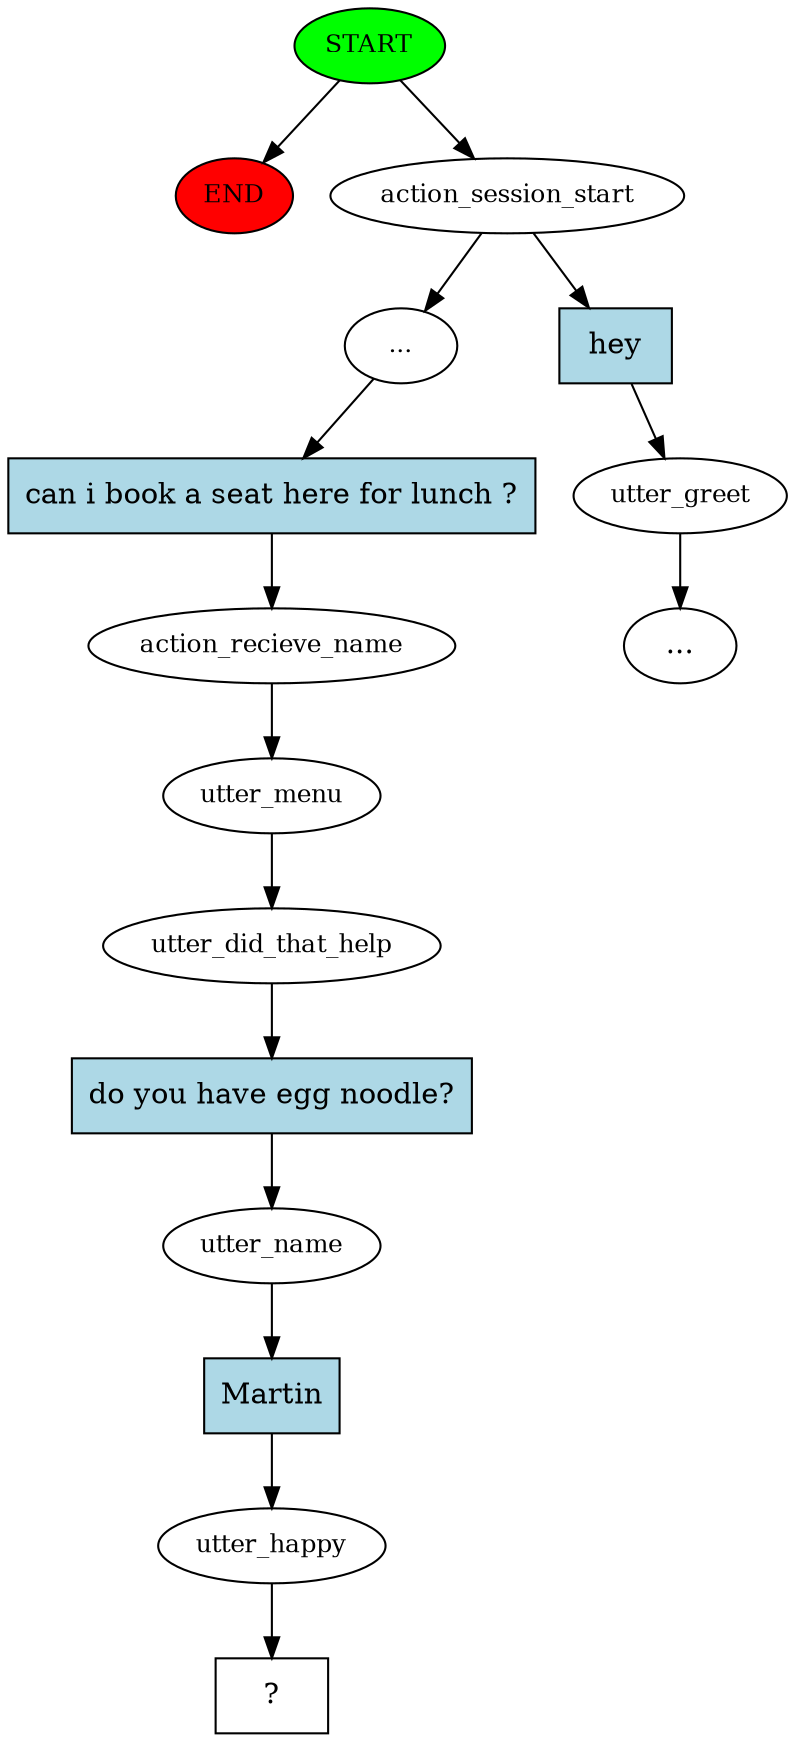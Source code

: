 digraph  {
0 [class="start active", fillcolor=green, fontsize=12, label=START, style=filled];
"-1" [class=end, fillcolor=red, fontsize=12, label=END, style=filled];
1 [class=active, fontsize=12, label=action_session_start];
2 [class="", fontsize=12, label=utter_greet];
"-3" [class=ellipsis, label="..."];
4 [class=active, fontsize=12, label="..."];
5 [class=active, fontsize=12, label=action_recieve_name];
6 [class=active, fontsize=12, label=utter_menu];
7 [class=active, fontsize=12, label=utter_did_that_help];
8 [class=active, fontsize=12, label=utter_name];
9 [class=active, fontsize=12, label=utter_happy];
10 [class="intent dashed active", label="  ?  ", shape=rect];
11 [class=intent, fillcolor=lightblue, label=hey, shape=rect, style=filled];
12 [class="intent active", fillcolor=lightblue, label="can i book a seat here for lunch ?", shape=rect, style=filled];
13 [class="intent active", fillcolor=lightblue, label="do you have egg noodle?", shape=rect, style=filled];
14 [class="intent active", fillcolor=lightblue, label=Martin, shape=rect, style=filled];
0 -> "-1"  [class="", key=NONE, label=""];
0 -> 1  [class=active, key=NONE, label=""];
1 -> 4  [class=active, key=NONE, label=""];
1 -> 11  [class="", key=0];
2 -> "-3"  [class="", key=NONE, label=""];
4 -> 12  [class=active, key=0];
5 -> 6  [class=active, key=NONE, label=""];
6 -> 7  [class=active, key=NONE, label=""];
7 -> 13  [class=active, key=0];
8 -> 14  [class=active, key=0];
9 -> 10  [class=active, key=NONE, label=""];
11 -> 2  [class="", key=0];
12 -> 5  [class=active, key=0];
13 -> 8  [class=active, key=0];
14 -> 9  [class=active, key=0];
}
